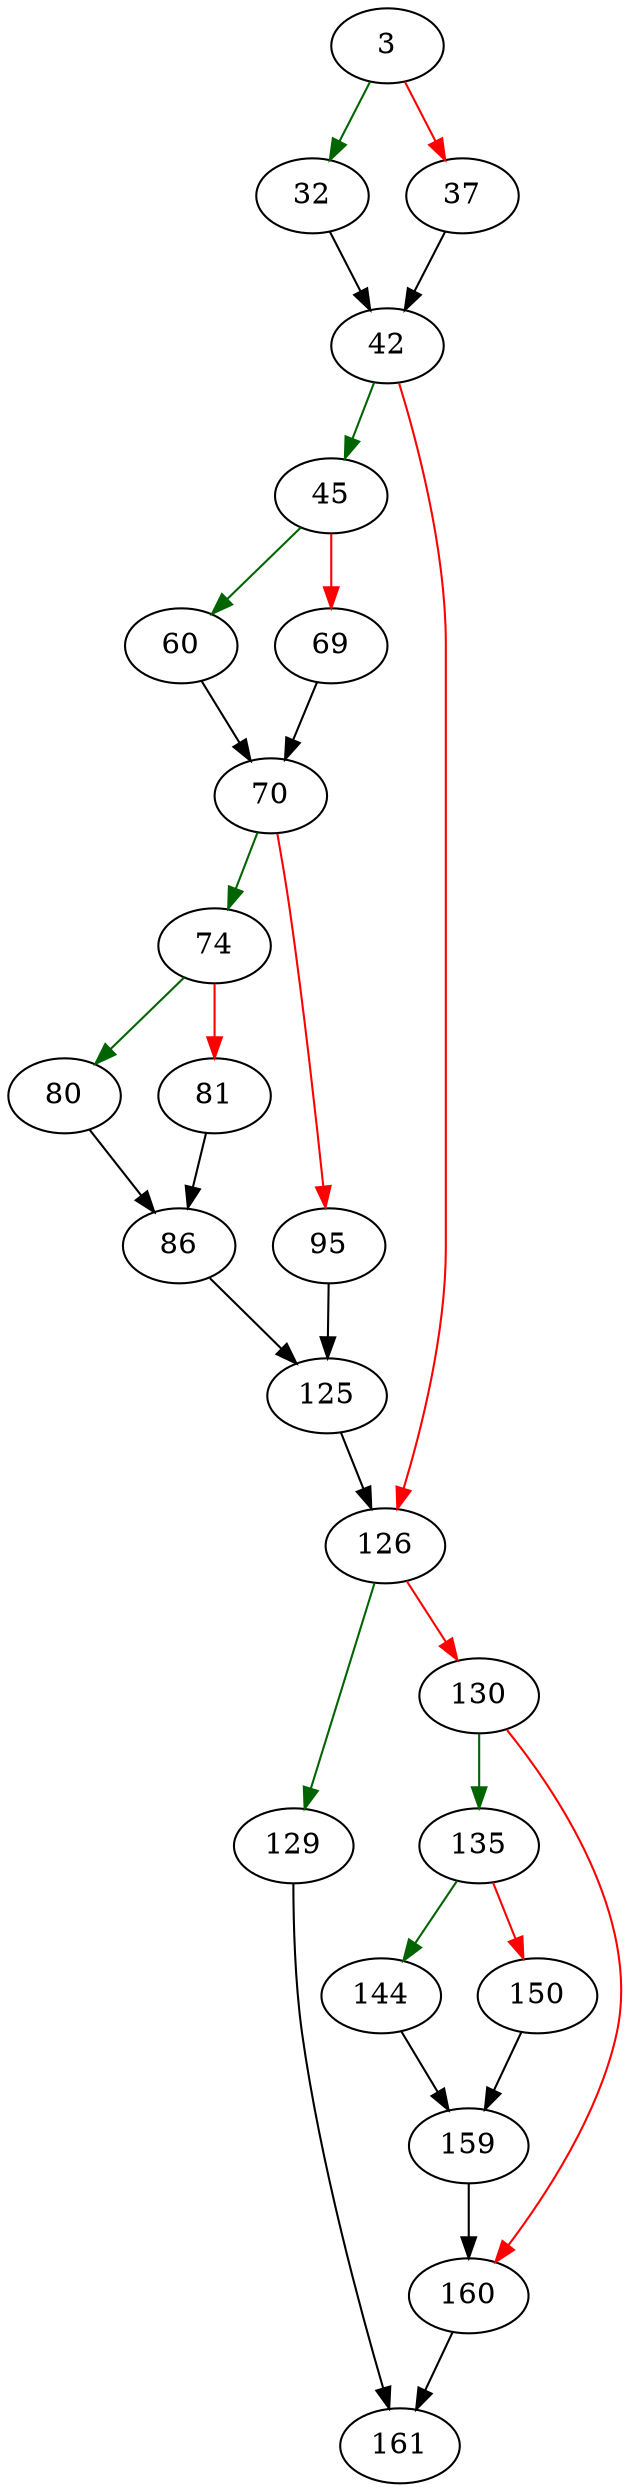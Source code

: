 strict digraph "blobSeekToRow" {
	// Node definitions.
	3 [entry=true];
	32;
	37;
	42;
	45;
	126;
	60;
	69;
	70;
	74;
	95;
	80;
	81;
	86;
	125;
	129;
	130;
	161;
	135;
	160;
	144;
	150;
	159;

	// Edge definitions.
	3 -> 32 [
		color=darkgreen
		cond=true
	];
	3 -> 37 [
		color=red
		cond=false
	];
	32 -> 42;
	37 -> 42;
	42 -> 45 [
		color=darkgreen
		cond=true
	];
	42 -> 126 [
		color=red
		cond=false
	];
	45 -> 60 [
		color=darkgreen
		cond=true
	];
	45 -> 69 [
		color=red
		cond=false
	];
	126 -> 129 [
		color=darkgreen
		cond=true
	];
	126 -> 130 [
		color=red
		cond=false
	];
	60 -> 70;
	69 -> 70;
	70 -> 74 [
		color=darkgreen
		cond=true
	];
	70 -> 95 [
		color=red
		cond=false
	];
	74 -> 80 [
		color=darkgreen
		cond=true
	];
	74 -> 81 [
		color=red
		cond=false
	];
	95 -> 125;
	80 -> 86;
	81 -> 86;
	86 -> 125;
	125 -> 126;
	129 -> 161;
	130 -> 135 [
		color=darkgreen
		cond=true
	];
	130 -> 160 [
		color=red
		cond=false
	];
	135 -> 144 [
		color=darkgreen
		cond=true
	];
	135 -> 150 [
		color=red
		cond=false
	];
	160 -> 161;
	144 -> 159;
	150 -> 159;
	159 -> 160;
}